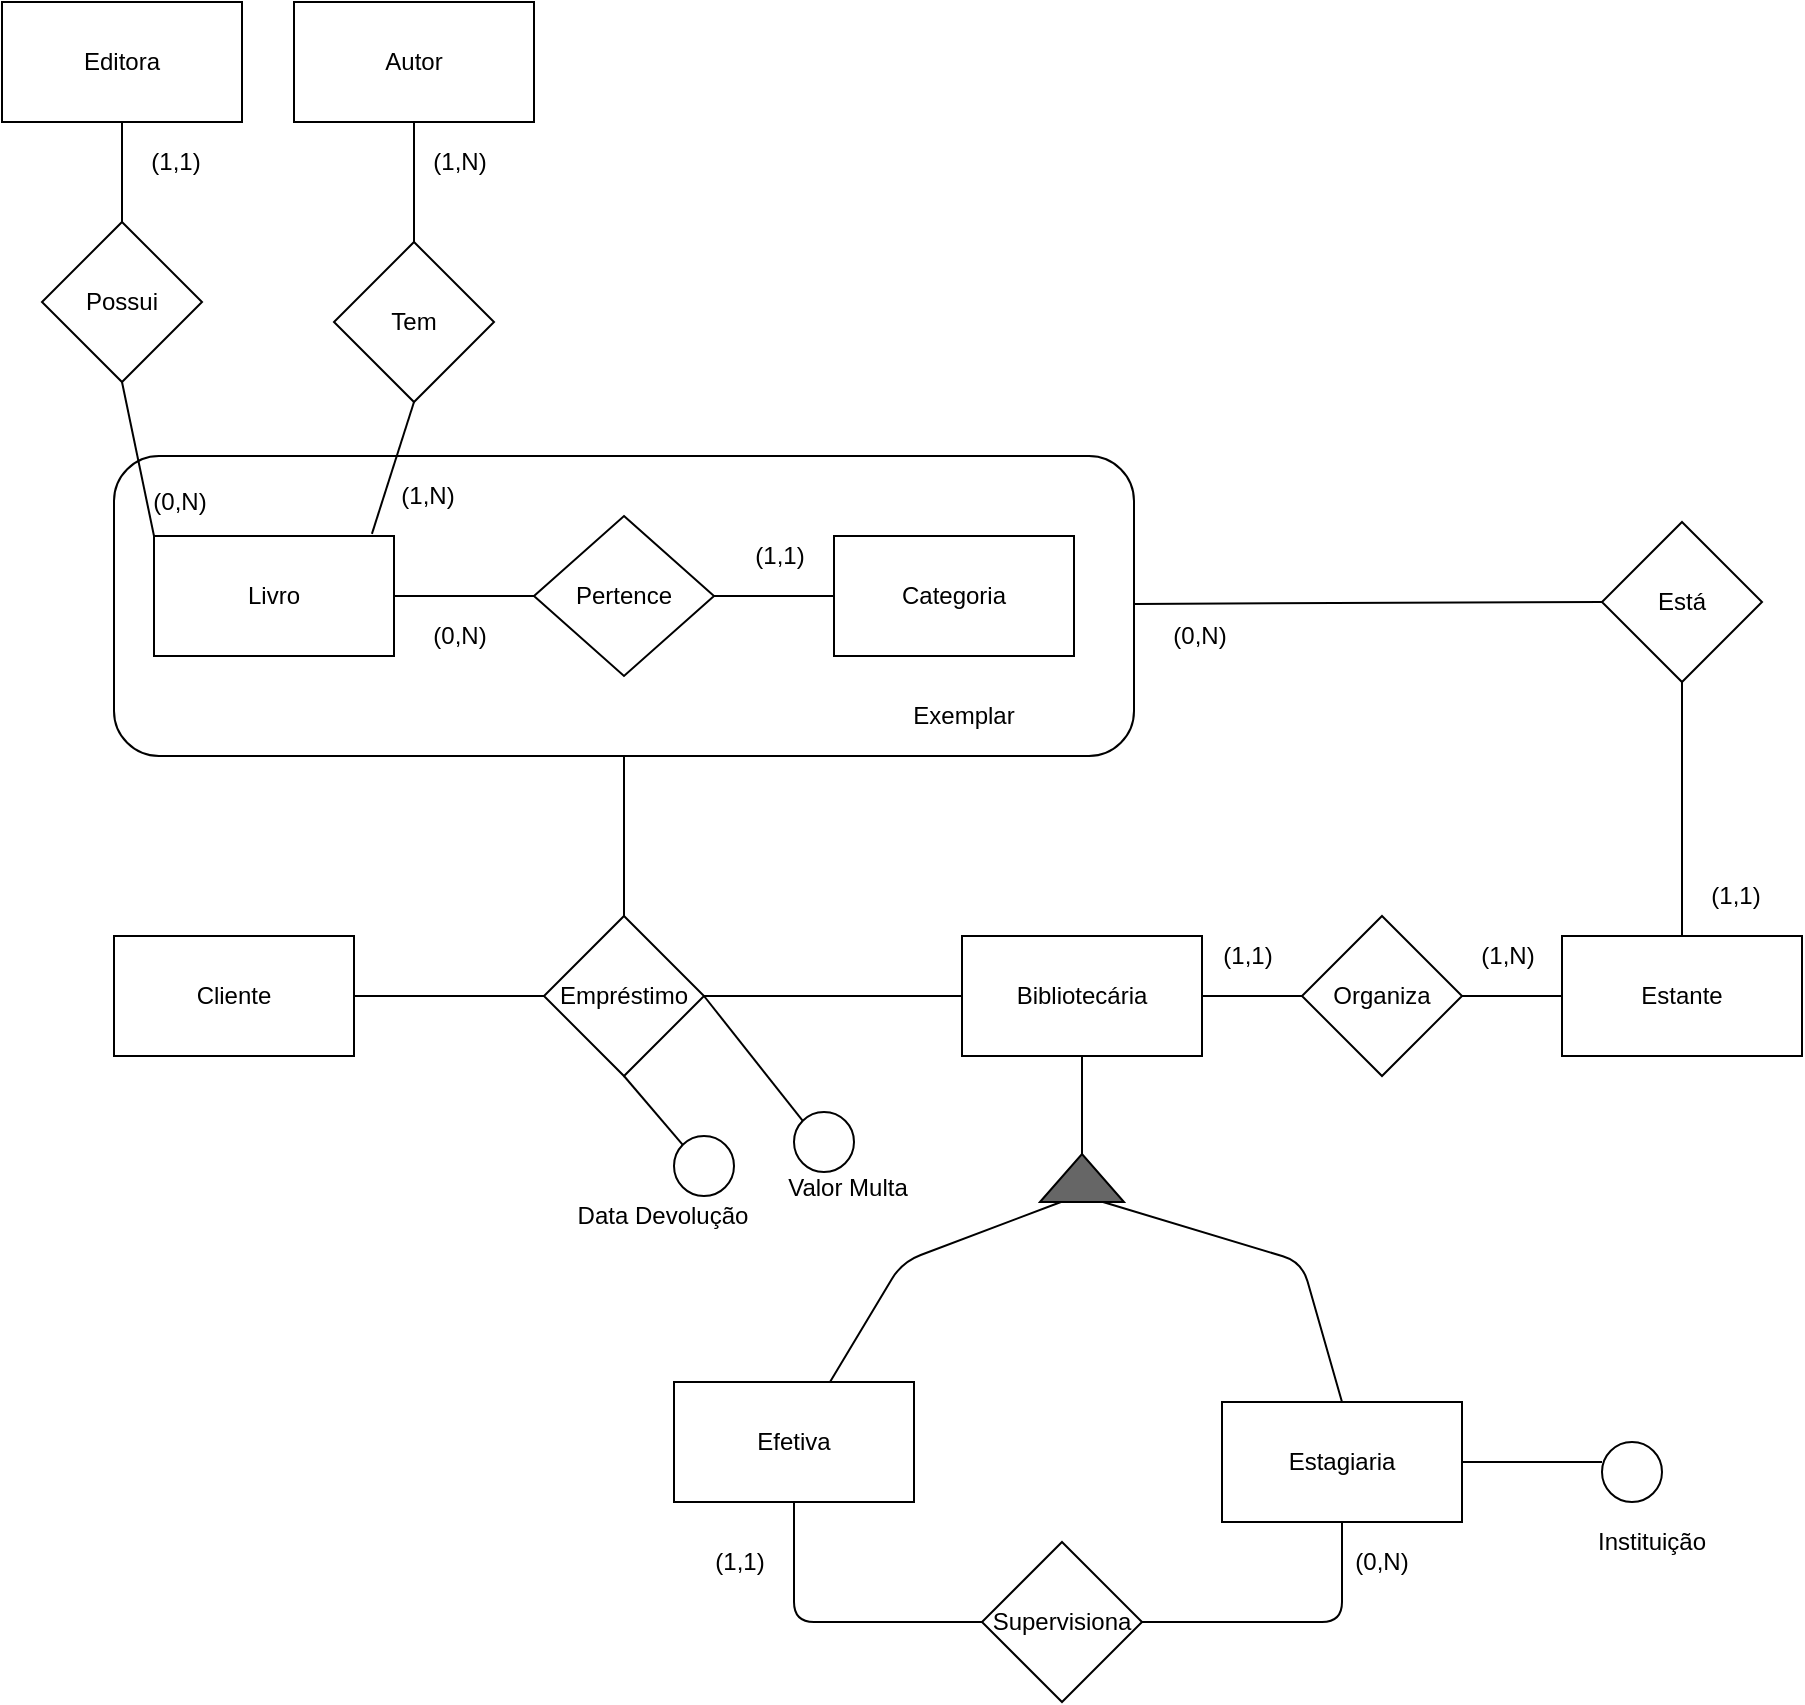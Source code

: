 <mxfile version="14.5.4" type="github">
  <diagram id="R2lEEEUBdFMjLlhIrx00" name="Page-1">
    <mxGraphModel dx="1038" dy="532" grid="1" gridSize="10" guides="1" tooltips="1" connect="1" arrows="1" fold="1" page="1" pageScale="1" pageWidth="1654" pageHeight="2336" math="0" shadow="0" extFonts="Permanent Marker^https://fonts.googleapis.com/css?family=Permanent+Marker">
      <root>
        <mxCell id="0" />
        <mxCell id="1" parent="0" />
        <mxCell id="rqn-FyPdzm43JxYKpxta-1" value="" style="rounded=1;whiteSpace=wrap;html=1;" vertex="1" parent="1">
          <mxGeometry x="86" y="247" width="510" height="150" as="geometry" />
        </mxCell>
        <mxCell id="rqn-FyPdzm43JxYKpxta-2" value="Livro" style="rounded=0;whiteSpace=wrap;html=1;" vertex="1" parent="1">
          <mxGeometry x="106" y="287" width="120" height="60" as="geometry" />
        </mxCell>
        <mxCell id="rqn-FyPdzm43JxYKpxta-3" value="Editora" style="rounded=0;whiteSpace=wrap;html=1;" vertex="1" parent="1">
          <mxGeometry x="30" y="20" width="120" height="60" as="geometry" />
        </mxCell>
        <mxCell id="rqn-FyPdzm43JxYKpxta-4" value="Autor&lt;br&gt;" style="rounded=0;whiteSpace=wrap;html=1;" vertex="1" parent="1">
          <mxGeometry x="176" y="20" width="120" height="60" as="geometry" />
        </mxCell>
        <mxCell id="rqn-FyPdzm43JxYKpxta-5" value="Categoria" style="rounded=0;whiteSpace=wrap;html=1;" vertex="1" parent="1">
          <mxGeometry x="446" y="287" width="120" height="60" as="geometry" />
        </mxCell>
        <mxCell id="rqn-FyPdzm43JxYKpxta-6" value="Exemplar" style="text;html=1;strokeColor=none;fillColor=none;align=center;verticalAlign=middle;whiteSpace=wrap;rounded=0;" vertex="1" parent="1">
          <mxGeometry x="476" y="367" width="70" height="20" as="geometry" />
        </mxCell>
        <mxCell id="rqn-FyPdzm43JxYKpxta-7" value="Pertence" style="rhombus;whiteSpace=wrap;html=1;" vertex="1" parent="1">
          <mxGeometry x="296" y="277" width="90" height="80" as="geometry" />
        </mxCell>
        <mxCell id="rqn-FyPdzm43JxYKpxta-8" value="" style="endArrow=none;html=1;exitX=1;exitY=0.5;exitDx=0;exitDy=0;entryX=0;entryY=0.5;entryDx=0;entryDy=0;" edge="1" parent="1" source="rqn-FyPdzm43JxYKpxta-7" target="rqn-FyPdzm43JxYKpxta-5">
          <mxGeometry width="50" height="50" relative="1" as="geometry">
            <mxPoint x="446" y="387" as="sourcePoint" />
            <mxPoint x="496" y="337" as="targetPoint" />
          </mxGeometry>
        </mxCell>
        <mxCell id="rqn-FyPdzm43JxYKpxta-9" value="" style="endArrow=none;html=1;exitX=1;exitY=0.5;exitDx=0;exitDy=0;entryX=0;entryY=0.5;entryDx=0;entryDy=0;" edge="1" parent="1" source="rqn-FyPdzm43JxYKpxta-2" target="rqn-FyPdzm43JxYKpxta-7">
          <mxGeometry width="50" height="50" relative="1" as="geometry">
            <mxPoint x="446" y="387" as="sourcePoint" />
            <mxPoint x="496" y="337" as="targetPoint" />
          </mxGeometry>
        </mxCell>
        <mxCell id="rqn-FyPdzm43JxYKpxta-10" value="Empréstimo" style="rhombus;whiteSpace=wrap;html=1;" vertex="1" parent="1">
          <mxGeometry x="301" y="477" width="80" height="80" as="geometry" />
        </mxCell>
        <mxCell id="rqn-FyPdzm43JxYKpxta-11" value="" style="endArrow=none;html=1;entryX=0.5;entryY=1;entryDx=0;entryDy=0;exitX=0.5;exitY=0;exitDx=0;exitDy=0;" edge="1" parent="1" source="rqn-FyPdzm43JxYKpxta-10" target="rqn-FyPdzm43JxYKpxta-1">
          <mxGeometry width="50" height="50" relative="1" as="geometry">
            <mxPoint x="436" y="497" as="sourcePoint" />
            <mxPoint x="486" y="447" as="targetPoint" />
          </mxGeometry>
        </mxCell>
        <mxCell id="rqn-FyPdzm43JxYKpxta-12" value="Bibliotecária" style="rounded=0;whiteSpace=wrap;html=1;" vertex="1" parent="1">
          <mxGeometry x="510" y="487" width="120" height="60" as="geometry" />
        </mxCell>
        <mxCell id="rqn-FyPdzm43JxYKpxta-13" value="Cliente" style="rounded=0;whiteSpace=wrap;html=1;" vertex="1" parent="1">
          <mxGeometry x="86" y="487" width="120" height="60" as="geometry" />
        </mxCell>
        <mxCell id="rqn-FyPdzm43JxYKpxta-14" value="" style="endArrow=none;html=1;exitX=1;exitY=0.5;exitDx=0;exitDy=0;entryX=0;entryY=0.5;entryDx=0;entryDy=0;" edge="1" parent="1" source="rqn-FyPdzm43JxYKpxta-10" target="rqn-FyPdzm43JxYKpxta-12">
          <mxGeometry width="50" height="50" relative="1" as="geometry">
            <mxPoint x="436" y="497" as="sourcePoint" />
            <mxPoint x="486" y="447" as="targetPoint" />
          </mxGeometry>
        </mxCell>
        <mxCell id="rqn-FyPdzm43JxYKpxta-15" value="" style="endArrow=none;html=1;exitX=1;exitY=0.5;exitDx=0;exitDy=0;" edge="1" parent="1" source="rqn-FyPdzm43JxYKpxta-13" target="rqn-FyPdzm43JxYKpxta-10">
          <mxGeometry width="50" height="50" relative="1" as="geometry">
            <mxPoint x="436" y="497" as="sourcePoint" />
            <mxPoint x="486" y="447" as="targetPoint" />
          </mxGeometry>
        </mxCell>
        <mxCell id="rqn-FyPdzm43JxYKpxta-16" value="" style="ellipse;whiteSpace=wrap;html=1;aspect=fixed;" vertex="1" parent="1">
          <mxGeometry x="426" y="575" width="30" height="30" as="geometry" />
        </mxCell>
        <mxCell id="rqn-FyPdzm43JxYKpxta-17" value="" style="ellipse;whiteSpace=wrap;html=1;aspect=fixed;" vertex="1" parent="1">
          <mxGeometry x="366" y="587" width="30" height="30" as="geometry" />
        </mxCell>
        <mxCell id="rqn-FyPdzm43JxYKpxta-18" value="" style="endArrow=none;html=1;exitX=0.5;exitY=1;exitDx=0;exitDy=0;entryX=0;entryY=0;entryDx=0;entryDy=0;" edge="1" parent="1" source="rqn-FyPdzm43JxYKpxta-10" target="rqn-FyPdzm43JxYKpxta-17">
          <mxGeometry width="50" height="50" relative="1" as="geometry">
            <mxPoint x="436" y="497" as="sourcePoint" />
            <mxPoint x="486" y="447" as="targetPoint" />
          </mxGeometry>
        </mxCell>
        <mxCell id="rqn-FyPdzm43JxYKpxta-19" value="" style="endArrow=none;html=1;exitX=1;exitY=0.5;exitDx=0;exitDy=0;entryX=0;entryY=0;entryDx=0;entryDy=0;" edge="1" parent="1" source="rqn-FyPdzm43JxYKpxta-10" target="rqn-FyPdzm43JxYKpxta-16">
          <mxGeometry width="50" height="50" relative="1" as="geometry">
            <mxPoint x="436" y="497" as="sourcePoint" />
            <mxPoint x="486" y="447" as="targetPoint" />
          </mxGeometry>
        </mxCell>
        <mxCell id="rqn-FyPdzm43JxYKpxta-20" value="Data Devolução" style="text;html=1;strokeColor=none;fillColor=none;align=center;verticalAlign=middle;whiteSpace=wrap;rounded=0;" vertex="1" parent="1">
          <mxGeometry x="300" y="617" width="121" height="20" as="geometry" />
        </mxCell>
        <mxCell id="rqn-FyPdzm43JxYKpxta-21" value="Valor Multa" style="text;html=1;strokeColor=none;fillColor=none;align=center;verticalAlign=middle;whiteSpace=wrap;rounded=0;" vertex="1" parent="1">
          <mxGeometry x="420" y="603" width="66" height="20" as="geometry" />
        </mxCell>
        <mxCell id="rqn-FyPdzm43JxYKpxta-22" value="Possui" style="rhombus;whiteSpace=wrap;html=1;" vertex="1" parent="1">
          <mxGeometry x="50" y="130" width="80" height="80" as="geometry" />
        </mxCell>
        <mxCell id="rqn-FyPdzm43JxYKpxta-23" value="" style="endArrow=none;html=1;entryX=0.5;entryY=1;entryDx=0;entryDy=0;exitX=0.5;exitY=0;exitDx=0;exitDy=0;" edge="1" parent="1" source="rqn-FyPdzm43JxYKpxta-22" target="rqn-FyPdzm43JxYKpxta-3">
          <mxGeometry width="50" height="50" relative="1" as="geometry">
            <mxPoint x="955" y="280" as="sourcePoint" />
            <mxPoint x="860" y="180" as="targetPoint" />
          </mxGeometry>
        </mxCell>
        <mxCell id="rqn-FyPdzm43JxYKpxta-24" value="" style="endArrow=none;html=1;entryX=0.5;entryY=1;entryDx=0;entryDy=0;exitX=0.5;exitY=0;exitDx=0;exitDy=0;" edge="1" parent="1" source="rqn-FyPdzm43JxYKpxta-25" target="rqn-FyPdzm43JxYKpxta-4">
          <mxGeometry width="50" height="50" relative="1" as="geometry">
            <mxPoint x="1145" y="280" as="sourcePoint" />
            <mxPoint x="320" y="80" as="targetPoint" />
          </mxGeometry>
        </mxCell>
        <mxCell id="rqn-FyPdzm43JxYKpxta-25" value="Tem" style="rhombus;whiteSpace=wrap;html=1;" vertex="1" parent="1">
          <mxGeometry x="196" y="140" width="80" height="80" as="geometry" />
        </mxCell>
        <mxCell id="rqn-FyPdzm43JxYKpxta-26" value="" style="endArrow=none;html=1;entryX=0.5;entryY=1;entryDx=0;entryDy=0;exitX=0.908;exitY=-0.018;exitDx=0;exitDy=0;exitPerimeter=0;" edge="1" parent="1" source="rqn-FyPdzm43JxYKpxta-2" target="rqn-FyPdzm43JxYKpxta-25">
          <mxGeometry width="50" height="50" relative="1" as="geometry">
            <mxPoint x="470" y="270" as="sourcePoint" />
            <mxPoint x="520" y="220" as="targetPoint" />
          </mxGeometry>
        </mxCell>
        <mxCell id="rqn-FyPdzm43JxYKpxta-27" value="" style="endArrow=none;html=1;exitX=0;exitY=0;exitDx=0;exitDy=0;entryX=0.5;entryY=1;entryDx=0;entryDy=0;" edge="1" parent="1" source="rqn-FyPdzm43JxYKpxta-2" target="rqn-FyPdzm43JxYKpxta-22">
          <mxGeometry width="50" height="50" relative="1" as="geometry">
            <mxPoint x="470" y="270" as="sourcePoint" />
            <mxPoint x="520" y="220" as="targetPoint" />
          </mxGeometry>
        </mxCell>
        <mxCell id="rqn-FyPdzm43JxYKpxta-28" value="Estante" style="rounded=0;whiteSpace=wrap;html=1;" vertex="1" parent="1">
          <mxGeometry x="810" y="487" width="120" height="60" as="geometry" />
        </mxCell>
        <mxCell id="rqn-FyPdzm43JxYKpxta-29" value="Organiza" style="rhombus;whiteSpace=wrap;html=1;" vertex="1" parent="1">
          <mxGeometry x="680" y="477" width="80" height="80" as="geometry" />
        </mxCell>
        <mxCell id="rqn-FyPdzm43JxYKpxta-30" value="" style="endArrow=none;html=1;entryX=1;entryY=0.5;entryDx=0;entryDy=0;" edge="1" parent="1" source="rqn-FyPdzm43JxYKpxta-29" target="rqn-FyPdzm43JxYKpxta-12">
          <mxGeometry width="50" height="50" relative="1" as="geometry">
            <mxPoint x="1609" y="280" as="sourcePoint" />
            <mxPoint x="700" y="80" as="targetPoint" />
          </mxGeometry>
        </mxCell>
        <mxCell id="rqn-FyPdzm43JxYKpxta-31" value="" style="endArrow=none;html=1;entryX=0;entryY=0.5;entryDx=0;entryDy=0;exitX=1;exitY=0.5;exitDx=0;exitDy=0;" edge="1" parent="1" source="rqn-FyPdzm43JxYKpxta-29" target="rqn-FyPdzm43JxYKpxta-28">
          <mxGeometry width="50" height="50" relative="1" as="geometry">
            <mxPoint x="470" y="270" as="sourcePoint" />
            <mxPoint x="520" y="220" as="targetPoint" />
          </mxGeometry>
        </mxCell>
        <mxCell id="rqn-FyPdzm43JxYKpxta-32" value="" style="triangle;whiteSpace=wrap;html=1;rotation=-90;fillColor=#666666;" vertex="1" parent="1">
          <mxGeometry x="558" y="587" width="24" height="42" as="geometry" />
        </mxCell>
        <mxCell id="rqn-FyPdzm43JxYKpxta-33" value="" style="endArrow=none;html=1;entryX=0.5;entryY=1;entryDx=0;entryDy=0;exitX=1;exitY=0.5;exitDx=0;exitDy=0;" edge="1" parent="1" source="rqn-FyPdzm43JxYKpxta-32" target="rqn-FyPdzm43JxYKpxta-12">
          <mxGeometry width="50" height="50" relative="1" as="geometry">
            <mxPoint x="470" y="500" as="sourcePoint" />
            <mxPoint x="520" y="450" as="targetPoint" />
          </mxGeometry>
        </mxCell>
        <mxCell id="rqn-FyPdzm43JxYKpxta-34" value="Efetiva" style="rounded=0;whiteSpace=wrap;html=1;" vertex="1" parent="1">
          <mxGeometry x="366" y="710" width="120" height="60" as="geometry" />
        </mxCell>
        <mxCell id="rqn-FyPdzm43JxYKpxta-35" value="Estagiaria" style="rounded=0;whiteSpace=wrap;html=1;" vertex="1" parent="1">
          <mxGeometry x="640" y="720" width="120" height="60" as="geometry" />
        </mxCell>
        <mxCell id="rqn-FyPdzm43JxYKpxta-36" value="Supervisiona" style="rhombus;whiteSpace=wrap;html=1;fillColor=#ffffff;" vertex="1" parent="1">
          <mxGeometry x="520" y="790" width="80" height="80" as="geometry" />
        </mxCell>
        <mxCell id="rqn-FyPdzm43JxYKpxta-37" value="" style="endArrow=none;html=1;entryX=0;entryY=0.25;entryDx=0;entryDy=0;" edge="1" parent="1" source="rqn-FyPdzm43JxYKpxta-34" target="rqn-FyPdzm43JxYKpxta-32">
          <mxGeometry width="50" height="50" relative="1" as="geometry">
            <mxPoint x="470" y="500" as="sourcePoint" />
            <mxPoint x="520" y="450" as="targetPoint" />
            <Array as="points">
              <mxPoint x="480" y="650" />
            </Array>
          </mxGeometry>
        </mxCell>
        <mxCell id="rqn-FyPdzm43JxYKpxta-38" value="" style="endArrow=none;html=1;entryX=0.5;entryY=0;entryDx=0;entryDy=0;exitX=0;exitY=0.75;exitDx=0;exitDy=0;" edge="1" parent="1" source="rqn-FyPdzm43JxYKpxta-32" target="rqn-FyPdzm43JxYKpxta-35">
          <mxGeometry width="50" height="50" relative="1" as="geometry">
            <mxPoint x="470" y="500" as="sourcePoint" />
            <mxPoint x="520" y="450" as="targetPoint" />
            <Array as="points">
              <mxPoint x="680" y="650" />
            </Array>
          </mxGeometry>
        </mxCell>
        <mxCell id="rqn-FyPdzm43JxYKpxta-39" value="" style="endArrow=none;html=1;entryX=0;entryY=0.5;entryDx=0;entryDy=0;exitX=0.5;exitY=1;exitDx=0;exitDy=0;" edge="1" parent="1" source="rqn-FyPdzm43JxYKpxta-34" target="rqn-FyPdzm43JxYKpxta-36">
          <mxGeometry width="50" height="50" relative="1" as="geometry">
            <mxPoint x="420" y="830" as="sourcePoint" />
            <mxPoint x="520" y="780" as="targetPoint" />
            <Array as="points">
              <mxPoint x="426" y="830" />
            </Array>
          </mxGeometry>
        </mxCell>
        <mxCell id="rqn-FyPdzm43JxYKpxta-40" value="" style="endArrow=none;html=1;entryX=0.5;entryY=1;entryDx=0;entryDy=0;exitX=1;exitY=0.5;exitDx=0;exitDy=0;" edge="1" parent="1" source="rqn-FyPdzm43JxYKpxta-36" target="rqn-FyPdzm43JxYKpxta-35">
          <mxGeometry width="50" height="50" relative="1" as="geometry">
            <mxPoint x="470" y="830" as="sourcePoint" />
            <mxPoint x="520" y="780" as="targetPoint" />
            <Array as="points">
              <mxPoint x="700" y="830" />
            </Array>
          </mxGeometry>
        </mxCell>
        <mxCell id="rqn-FyPdzm43JxYKpxta-41" value="" style="ellipse;whiteSpace=wrap;html=1;aspect=fixed;" vertex="1" parent="1">
          <mxGeometry x="830" y="740" width="30" height="30" as="geometry" />
        </mxCell>
        <mxCell id="rqn-FyPdzm43JxYKpxta-42" value="" style="endArrow=none;html=1;exitX=1;exitY=0.5;exitDx=0;exitDy=0;" edge="1" parent="1" source="rqn-FyPdzm43JxYKpxta-35">
          <mxGeometry width="50" height="50" relative="1" as="geometry">
            <mxPoint x="646.25" y="660" as="sourcePoint" />
            <mxPoint x="830" y="750" as="targetPoint" />
          </mxGeometry>
        </mxCell>
        <mxCell id="rqn-FyPdzm43JxYKpxta-43" value="Instituição" style="text;html=1;strokeColor=none;fillColor=none;align=center;verticalAlign=middle;whiteSpace=wrap;rounded=0;" vertex="1" parent="1">
          <mxGeometry x="800" y="780" width="110" height="20" as="geometry" />
        </mxCell>
        <mxCell id="rqn-FyPdzm43JxYKpxta-44" value="(1,1)" style="text;html=1;strokeColor=none;fillColor=none;align=center;verticalAlign=middle;whiteSpace=wrap;rounded=0;" vertex="1" parent="1">
          <mxGeometry x="620" y="487" width="66" height="20" as="geometry" />
        </mxCell>
        <mxCell id="rqn-FyPdzm43JxYKpxta-48" value="(1,1)" style="text;html=1;strokeColor=none;fillColor=none;align=center;verticalAlign=middle;whiteSpace=wrap;rounded=0;" vertex="1" parent="1">
          <mxGeometry x="386" y="287" width="66" height="20" as="geometry" />
        </mxCell>
        <mxCell id="rqn-FyPdzm43JxYKpxta-49" value="(1,N)" style="text;html=1;strokeColor=none;fillColor=none;align=center;verticalAlign=middle;whiteSpace=wrap;rounded=0;" vertex="1" parent="1">
          <mxGeometry x="750" y="487" width="66" height="20" as="geometry" />
        </mxCell>
        <mxCell id="rqn-FyPdzm43JxYKpxta-52" value="(1,N)" style="text;html=1;strokeColor=none;fillColor=none;align=center;verticalAlign=middle;whiteSpace=wrap;rounded=0;" vertex="1" parent="1">
          <mxGeometry x="226" y="90" width="66" height="20" as="geometry" />
        </mxCell>
        <mxCell id="rqn-FyPdzm43JxYKpxta-53" value="(1,N)" style="text;html=1;strokeColor=none;fillColor=none;align=center;verticalAlign=middle;whiteSpace=wrap;rounded=0;" vertex="1" parent="1">
          <mxGeometry x="210" y="257" width="66" height="20" as="geometry" />
        </mxCell>
        <mxCell id="rqn-FyPdzm43JxYKpxta-54" value="(0,N)" style="text;html=1;strokeColor=none;fillColor=none;align=center;verticalAlign=middle;whiteSpace=wrap;rounded=0;" vertex="1" parent="1">
          <mxGeometry x="596" y="327" width="66" height="20" as="geometry" />
        </mxCell>
        <mxCell id="rqn-FyPdzm43JxYKpxta-55" value="(0,N)" style="text;html=1;strokeColor=none;fillColor=none;align=center;verticalAlign=middle;whiteSpace=wrap;rounded=0;" vertex="1" parent="1">
          <mxGeometry x="86" y="260" width="66" height="20" as="geometry" />
        </mxCell>
        <mxCell id="rqn-FyPdzm43JxYKpxta-56" value="(1,1)" style="text;html=1;strokeColor=none;fillColor=none;align=center;verticalAlign=middle;whiteSpace=wrap;rounded=0;" vertex="1" parent="1">
          <mxGeometry x="84" y="90" width="66" height="20" as="geometry" />
        </mxCell>
        <mxCell id="rqn-FyPdzm43JxYKpxta-57" value="(0,N)" style="text;html=1;strokeColor=none;fillColor=none;align=center;verticalAlign=middle;whiteSpace=wrap;rounded=0;" vertex="1" parent="1">
          <mxGeometry x="226" y="327" width="66" height="20" as="geometry" />
        </mxCell>
        <mxCell id="rqn-FyPdzm43JxYKpxta-58" value="Está" style="rhombus;whiteSpace=wrap;html=1;" vertex="1" parent="1">
          <mxGeometry x="830" y="280" width="80" height="80" as="geometry" />
        </mxCell>
        <mxCell id="rqn-FyPdzm43JxYKpxta-59" value="" style="endArrow=none;html=1;entryX=0;entryY=0.5;entryDx=0;entryDy=0;" edge="1" parent="1" source="rqn-FyPdzm43JxYKpxta-1" target="rqn-FyPdzm43JxYKpxta-58">
          <mxGeometry width="50" height="50" relative="1" as="geometry">
            <mxPoint x="500" y="470" as="sourcePoint" />
            <mxPoint x="550" y="420" as="targetPoint" />
          </mxGeometry>
        </mxCell>
        <mxCell id="rqn-FyPdzm43JxYKpxta-60" value="" style="endArrow=none;html=1;entryX=0.5;entryY=1;entryDx=0;entryDy=0;" edge="1" parent="1" source="rqn-FyPdzm43JxYKpxta-28" target="rqn-FyPdzm43JxYKpxta-58">
          <mxGeometry width="50" height="50" relative="1" as="geometry">
            <mxPoint x="500" y="470" as="sourcePoint" />
            <mxPoint x="550" y="420" as="targetPoint" />
          </mxGeometry>
        </mxCell>
        <mxCell id="rqn-FyPdzm43JxYKpxta-61" value="(1,1)" style="text;html=1;strokeColor=none;fillColor=none;align=center;verticalAlign=middle;whiteSpace=wrap;rounded=0;" vertex="1" parent="1">
          <mxGeometry x="864" y="457" width="66" height="20" as="geometry" />
        </mxCell>
        <mxCell id="rqn-FyPdzm43JxYKpxta-62" value="(0,N)" style="text;html=1;strokeColor=none;fillColor=none;align=center;verticalAlign=middle;whiteSpace=wrap;rounded=0;" vertex="1" parent="1">
          <mxGeometry x="687" y="790" width="66" height="20" as="geometry" />
        </mxCell>
        <mxCell id="rqn-FyPdzm43JxYKpxta-63" value="(1,1)" style="text;html=1;strokeColor=none;fillColor=none;align=center;verticalAlign=middle;whiteSpace=wrap;rounded=0;" vertex="1" parent="1">
          <mxGeometry x="366" y="790" width="66" height="20" as="geometry" />
        </mxCell>
      </root>
    </mxGraphModel>
  </diagram>
</mxfile>
